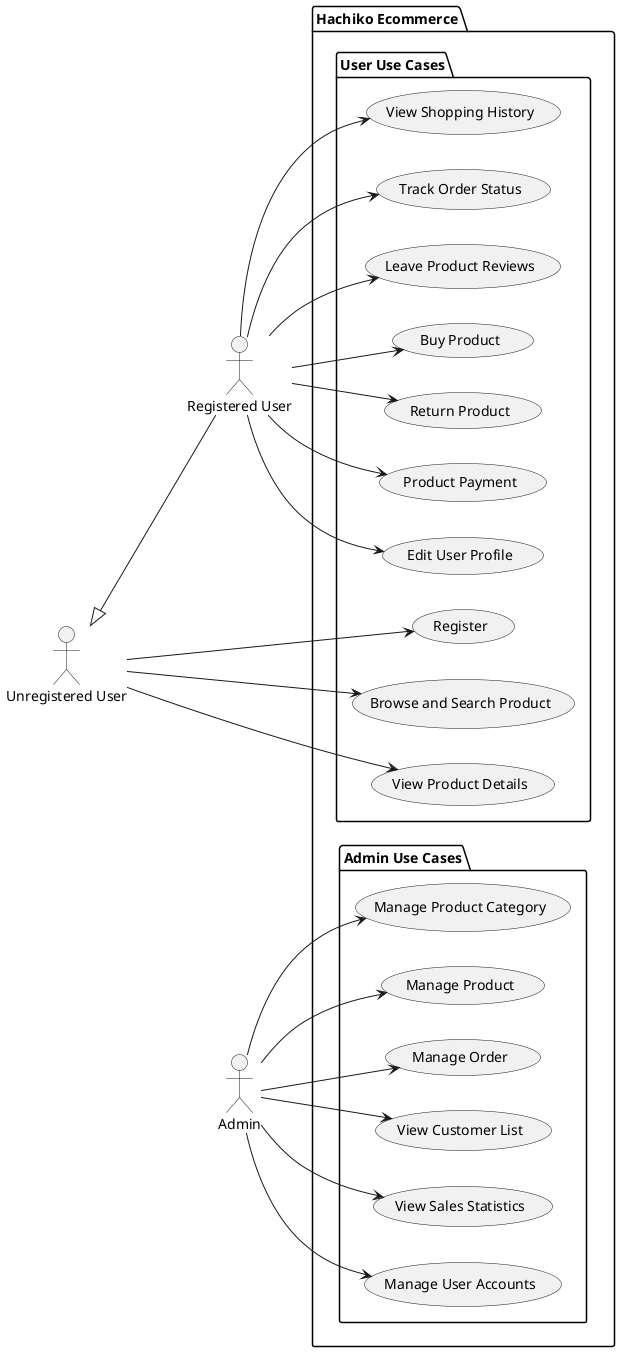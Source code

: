 @startuml
left to right direction
package "Hachiko Ecommerce"{
    package "Admin Use Cases" {
        ' Admin Use Cases
        (Manage Product Category) as AUC1
        (Manage Product) as AUC2
        (Manage Order) as AUC3
        (View Customer List) as AUC4
        (View Sales Statistics) as AUC5
        (Manage User Accounts) as AUC6
    }
    package "User Use Cases" {
        ' User Use Cases
        (Register) as UC1
        (Browse and Search Product) as UC2
        (Buy Product) as UC3
        (Return Product) as UC4
        (Product Payment) as UC5
        (Edit User Profile) as UC6
        (View Shopping History) as UC7
        (View Product Details) as UC8
        (Track Order Status) as UC9
        (Leave Product Reviews) as UC10
    }

}
actor :Unregistered User: as User1
actor :Registered User: as User2
actor Admin
' Admin connections
Admin --> AUC1
Admin --> AUC2
Admin --> AUC3
Admin --> AUC4
Admin --> AUC5
Admin --> AUC6
' Unregistered User connections
User1 --> UC1
User1 --> UC2
User1 --> UC8
' Registered User connections
User2 --> UC3
User2 --> UC4
User2 --> UC5
User2 --> UC6
User2 --> UC7
User2 --> UC9
User2 --> UC10
' Inheritance
User1 <|-- User2
@enduml
